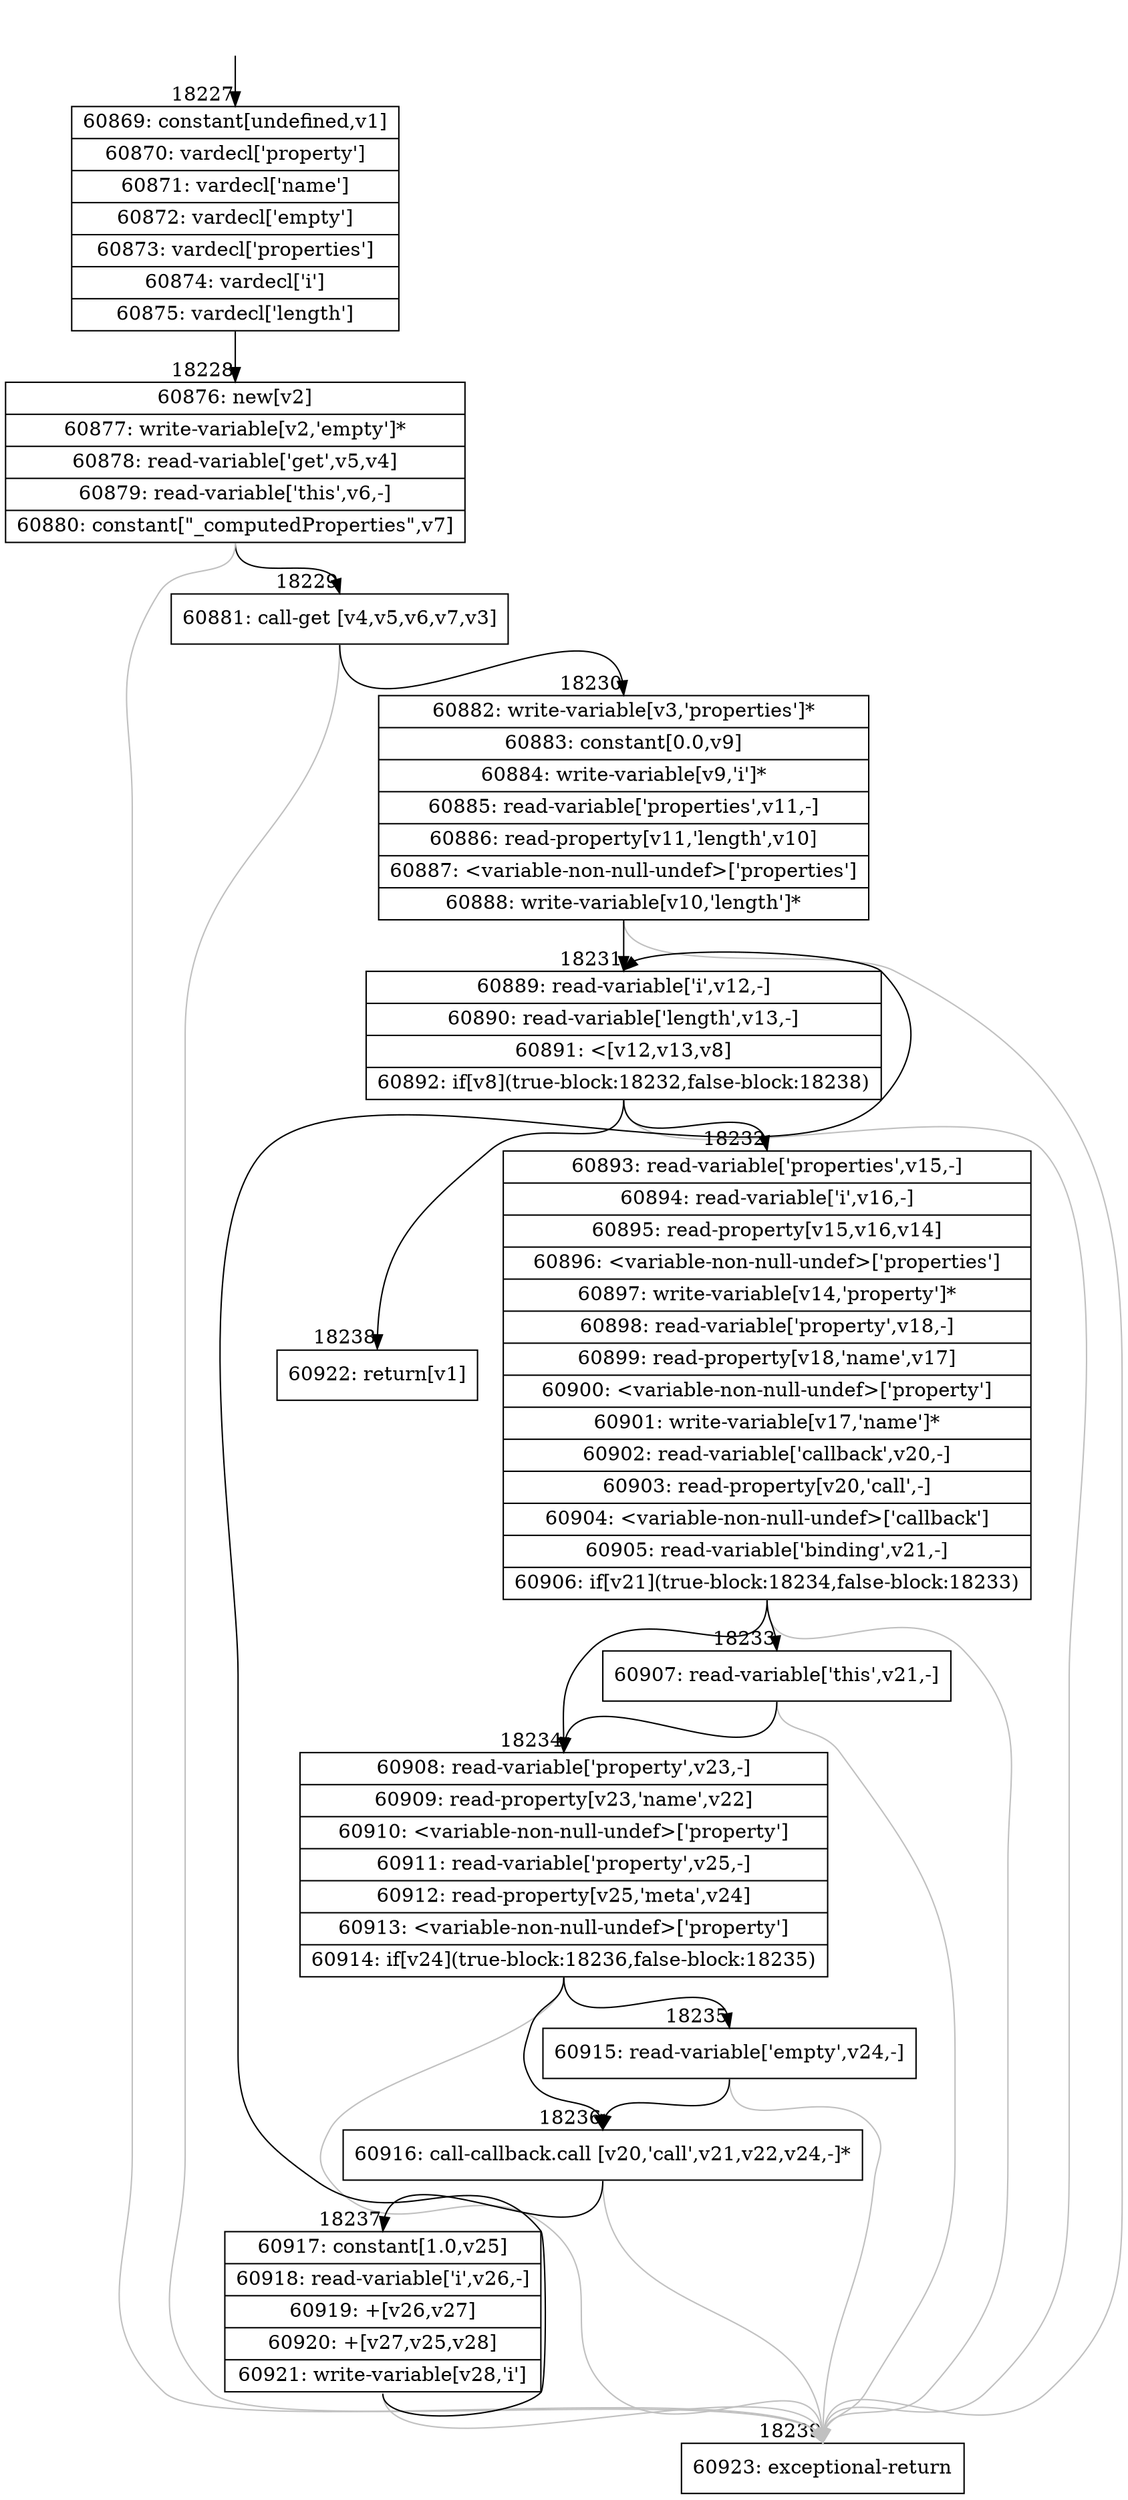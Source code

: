 digraph {
rankdir="TD"
BB_entry1568[shape=none,label=""];
BB_entry1568 -> BB18227 [tailport=s, headport=n, headlabel="    18227"]
BB18227 [shape=record label="{60869: constant[undefined,v1]|60870: vardecl['property']|60871: vardecl['name']|60872: vardecl['empty']|60873: vardecl['properties']|60874: vardecl['i']|60875: vardecl['length']}" ] 
BB18227 -> BB18228 [tailport=s, headport=n, headlabel="      18228"]
BB18228 [shape=record label="{60876: new[v2]|60877: write-variable[v2,'empty']*|60878: read-variable['get',v5,v4]|60879: read-variable['this',v6,-]|60880: constant[\"_computedProperties\",v7]}" ] 
BB18228 -> BB18229 [tailport=s, headport=n, headlabel="      18229"]
BB18228 -> BB18239 [tailport=s, headport=n, color=gray, headlabel="      18239"]
BB18229 [shape=record label="{60881: call-get [v4,v5,v6,v7,v3]}" ] 
BB18229 -> BB18230 [tailport=s, headport=n, headlabel="      18230"]
BB18229 -> BB18239 [tailport=s, headport=n, color=gray]
BB18230 [shape=record label="{60882: write-variable[v3,'properties']*|60883: constant[0.0,v9]|60884: write-variable[v9,'i']*|60885: read-variable['properties',v11,-]|60886: read-property[v11,'length',v10]|60887: \<variable-non-null-undef\>['properties']|60888: write-variable[v10,'length']*}" ] 
BB18230 -> BB18231 [tailport=s, headport=n, headlabel="      18231"]
BB18230 -> BB18239 [tailport=s, headport=n, color=gray]
BB18231 [shape=record label="{60889: read-variable['i',v12,-]|60890: read-variable['length',v13,-]|60891: \<[v12,v13,v8]|60892: if[v8](true-block:18232,false-block:18238)}" ] 
BB18231 -> BB18232 [tailport=s, headport=n, headlabel="      18232"]
BB18231 -> BB18238 [tailport=s, headport=n, headlabel="      18238"]
BB18231 -> BB18239 [tailport=s, headport=n, color=gray]
BB18232 [shape=record label="{60893: read-variable['properties',v15,-]|60894: read-variable['i',v16,-]|60895: read-property[v15,v16,v14]|60896: \<variable-non-null-undef\>['properties']|60897: write-variable[v14,'property']*|60898: read-variable['property',v18,-]|60899: read-property[v18,'name',v17]|60900: \<variable-non-null-undef\>['property']|60901: write-variable[v17,'name']*|60902: read-variable['callback',v20,-]|60903: read-property[v20,'call',-]|60904: \<variable-non-null-undef\>['callback']|60905: read-variable['binding',v21,-]|60906: if[v21](true-block:18234,false-block:18233)}" ] 
BB18232 -> BB18234 [tailport=s, headport=n, headlabel="      18234"]
BB18232 -> BB18233 [tailport=s, headport=n, headlabel="      18233"]
BB18232 -> BB18239 [tailport=s, headport=n, color=gray]
BB18233 [shape=record label="{60907: read-variable['this',v21,-]}" ] 
BB18233 -> BB18234 [tailport=s, headport=n]
BB18233 -> BB18239 [tailport=s, headport=n, color=gray]
BB18234 [shape=record label="{60908: read-variable['property',v23,-]|60909: read-property[v23,'name',v22]|60910: \<variable-non-null-undef\>['property']|60911: read-variable['property',v25,-]|60912: read-property[v25,'meta',v24]|60913: \<variable-non-null-undef\>['property']|60914: if[v24](true-block:18236,false-block:18235)}" ] 
BB18234 -> BB18236 [tailport=s, headport=n, headlabel="      18236"]
BB18234 -> BB18235 [tailport=s, headport=n, headlabel="      18235"]
BB18234 -> BB18239 [tailport=s, headport=n, color=gray]
BB18235 [shape=record label="{60915: read-variable['empty',v24,-]}" ] 
BB18235 -> BB18236 [tailport=s, headport=n]
BB18235 -> BB18239 [tailport=s, headport=n, color=gray]
BB18236 [shape=record label="{60916: call-callback.call [v20,'call',v21,v22,v24,-]*}" ] 
BB18236 -> BB18237 [tailport=s, headport=n, headlabel="      18237"]
BB18236 -> BB18239 [tailport=s, headport=n, color=gray]
BB18237 [shape=record label="{60917: constant[1.0,v25]|60918: read-variable['i',v26,-]|60919: +[v26,v27]|60920: +[v27,v25,v28]|60921: write-variable[v28,'i']}" ] 
BB18237 -> BB18231 [tailport=s, headport=n]
BB18237 -> BB18239 [tailport=s, headport=n, color=gray]
BB18238 [shape=record label="{60922: return[v1]}" ] 
BB18239 [shape=record label="{60923: exceptional-return}" ] 
//#$~ 34384
}
